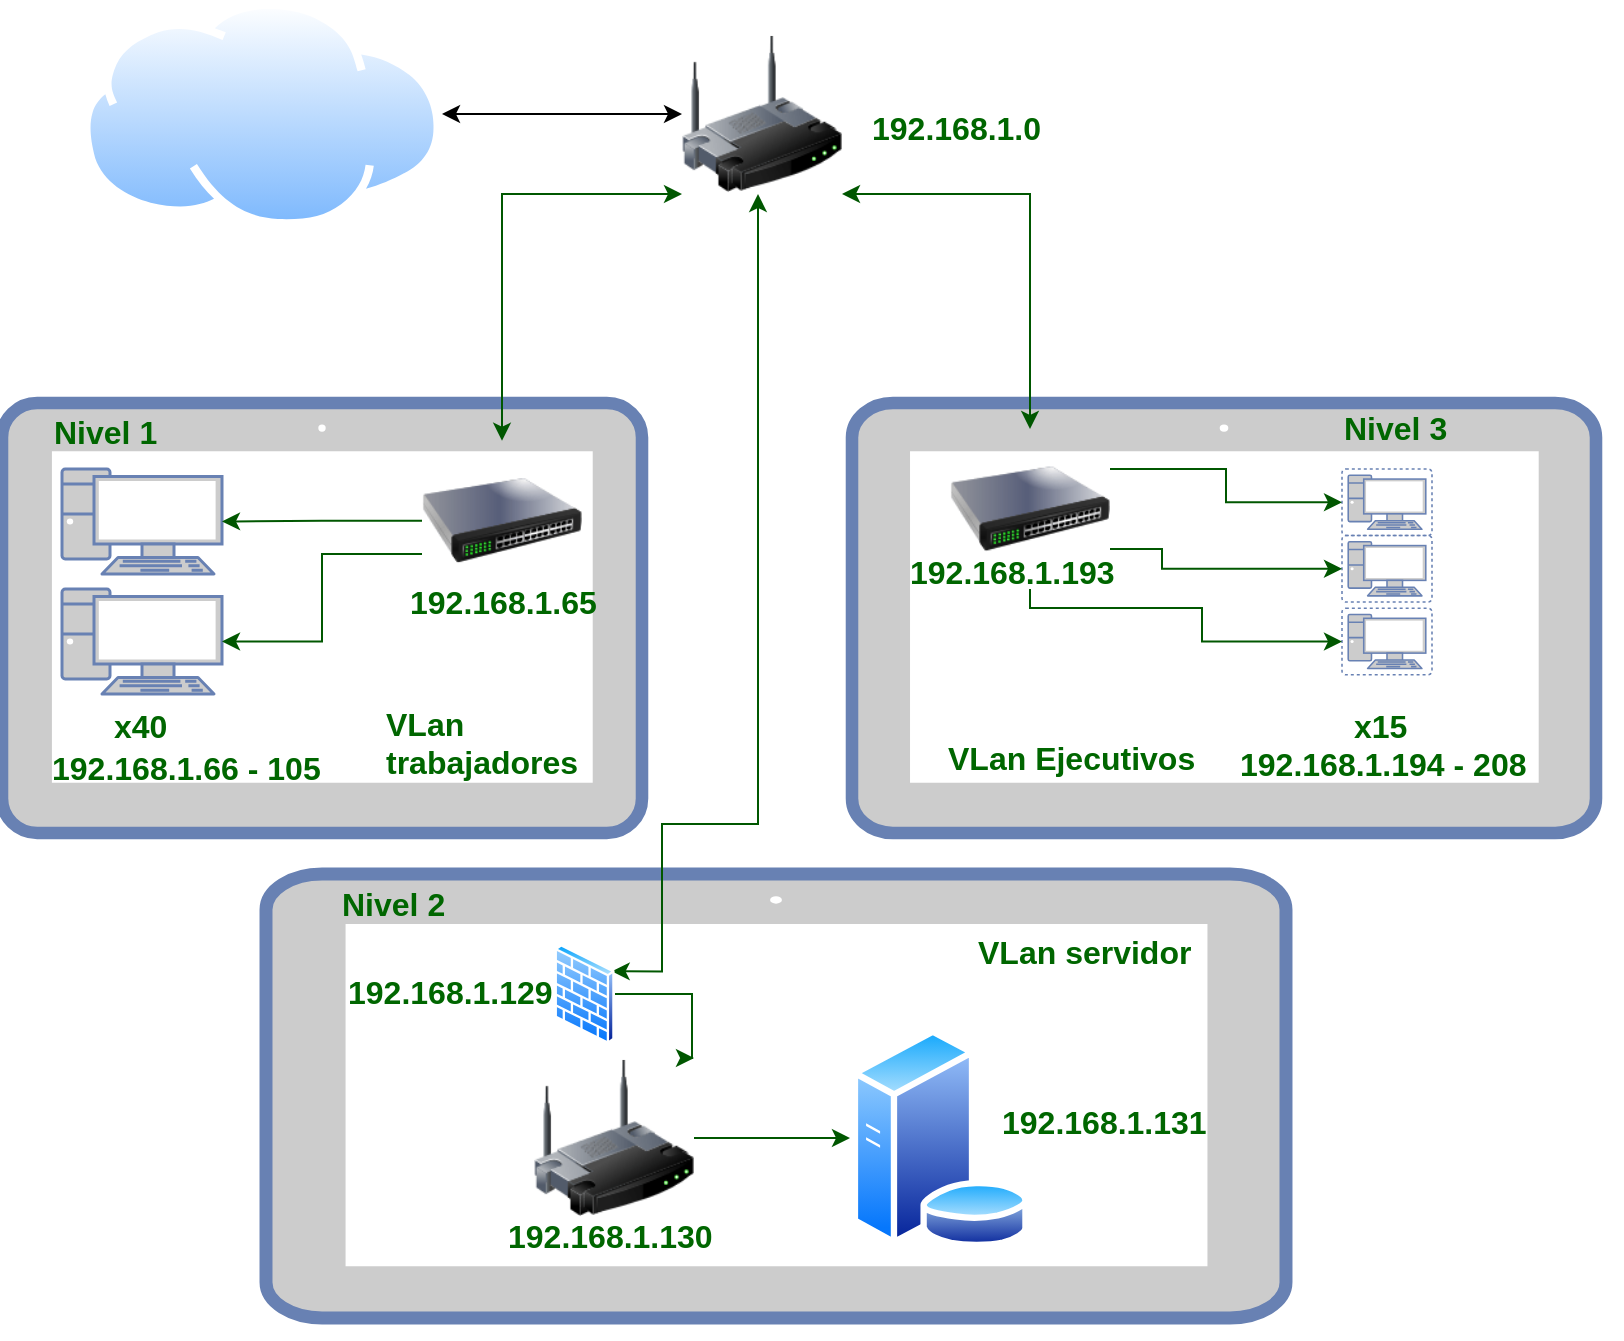 <mxfile version="22.1.2" type="device">
  <diagram name="Página-1" id="QuZyyrCrhARQ1hWNNE94">
    <mxGraphModel dx="1834" dy="836" grid="0" gridSize="10" guides="0" tooltips="1" connect="1" arrows="1" fold="1" page="0" pageScale="1" pageWidth="827" pageHeight="1169" math="0" shadow="0">
      <root>
        <mxCell id="0" />
        <mxCell id="1" parent="0" />
        <mxCell id="qKrjVf6IMfBTGjdHzuBY-12" style="edgeStyle=orthogonalEdgeStyle;rounded=0;orthogonalLoop=1;jettySize=auto;html=1;entryX=0;entryY=0.5;entryDx=0;entryDy=0;startArrow=classic;startFill=1;" parent="1" source="qKrjVf6IMfBTGjdHzuBY-8" target="qKrjVf6IMfBTGjdHzuBY-9" edge="1">
          <mxGeometry relative="1" as="geometry" />
        </mxCell>
        <mxCell id="qKrjVf6IMfBTGjdHzuBY-8" value="" style="image;aspect=fixed;perimeter=ellipsePerimeter;html=1;align=center;shadow=0;dashed=0;spacingTop=3;image=img/lib/active_directory/internet_cloud.svg;" parent="1" vertex="1">
          <mxGeometry x="-20" y="23.3" width="180" height="113.4" as="geometry" />
        </mxCell>
        <mxCell id="qKrjVf6IMfBTGjdHzuBY-9" value="" style="image;html=1;image=img/lib/clip_art/networking/Wireless_Router_128x128.png" parent="1" vertex="1">
          <mxGeometry x="280" y="40" width="80" height="80" as="geometry" />
        </mxCell>
        <mxCell id="qKrjVf6IMfBTGjdHzuBY-21" value="" style="fontColor=#0066CC;verticalAlign=top;verticalLabelPosition=bottom;labelPosition=center;align=center;html=1;outlineConnect=0;fillColor=#CCCCCC;strokeColor=#6881B3;gradientColor=none;gradientDirection=north;strokeWidth=2;shape=mxgraph.networks.tablet;" parent="1" vertex="1">
          <mxGeometry x="365" y="224.5" width="372" height="215" as="geometry" />
        </mxCell>
        <mxCell id="qKrjVf6IMfBTGjdHzuBY-20" value="" style="image;html=1;image=img/lib/clip_art/networking/Switch_128x128.png" parent="1" vertex="1">
          <mxGeometry x="414" y="237.5" width="80" height="80" as="geometry" />
        </mxCell>
        <mxCell id="qKrjVf6IMfBTGjdHzuBY-18" value="" style="fontColor=#0066CC;verticalAlign=top;verticalLabelPosition=bottom;labelPosition=center;align=center;html=1;outlineConnect=0;fillColor=#CCCCCC;strokeColor=#6881B3;gradientColor=none;gradientDirection=north;strokeWidth=2;shape=mxgraph.networks.virtual_pc;" parent="1" vertex="1">
          <mxGeometry x="610" y="257.5" width="45" height="33.26" as="geometry" />
        </mxCell>
        <mxCell id="qKrjVf6IMfBTGjdHzuBY-23" style="edgeStyle=orthogonalEdgeStyle;rounded=0;orthogonalLoop=1;jettySize=auto;html=1;entryX=0;entryY=0.5;entryDx=0;entryDy=0;entryPerimeter=0;fillColor=#008a00;strokeColor=#005700;exitX=1;exitY=0.25;exitDx=0;exitDy=0;" parent="1" target="qKrjVf6IMfBTGjdHzuBY-18" edge="1" source="qKrjVf6IMfBTGjdHzuBY-20">
          <mxGeometry relative="1" as="geometry">
            <mxPoint x="580" y="240" as="sourcePoint" />
          </mxGeometry>
        </mxCell>
        <mxCell id="qKrjVf6IMfBTGjdHzuBY-19" style="edgeStyle=orthogonalEdgeStyle;rounded=0;orthogonalLoop=1;jettySize=auto;html=1;entryX=0.5;entryY=0;entryDx=0;entryDy=0;fillColor=#008a00;strokeColor=#005700;exitX=1;exitY=1;exitDx=0;exitDy=0;startArrow=classic;startFill=1;" parent="1" source="qKrjVf6IMfBTGjdHzuBY-9" target="qKrjVf6IMfBTGjdHzuBY-20" edge="1">
          <mxGeometry relative="1" as="geometry">
            <mxPoint x="530" y="190" as="targetPoint" />
            <Array as="points">
              <mxPoint x="454" y="120" />
            </Array>
          </mxGeometry>
        </mxCell>
        <mxCell id="qKrjVf6IMfBTGjdHzuBY-25" value="" style="fontColor=#0066CC;verticalAlign=top;verticalLabelPosition=bottom;labelPosition=center;align=center;html=1;outlineConnect=0;fillColor=#CCCCCC;strokeColor=#6881B3;gradientColor=none;gradientDirection=north;strokeWidth=2;shape=mxgraph.networks.virtual_pc;" parent="1" vertex="1">
          <mxGeometry x="610" y="290.76" width="45" height="33.26" as="geometry" />
        </mxCell>
        <mxCell id="qKrjVf6IMfBTGjdHzuBY-26" value="" style="fontColor=#0066CC;verticalAlign=top;verticalLabelPosition=bottom;labelPosition=center;align=center;html=1;outlineConnect=0;fillColor=#CCCCCC;strokeColor=#6881B3;gradientColor=none;gradientDirection=north;strokeWidth=2;shape=mxgraph.networks.virtual_pc;" parent="1" vertex="1">
          <mxGeometry x="610" y="327.12" width="45" height="33.26" as="geometry" />
        </mxCell>
        <mxCell id="qKrjVf6IMfBTGjdHzuBY-28" style="edgeStyle=orthogonalEdgeStyle;rounded=0;orthogonalLoop=1;jettySize=auto;html=1;entryX=0;entryY=0.5;entryDx=0;entryDy=0;entryPerimeter=0;fillColor=#008a00;strokeColor=#005700;exitX=1;exitY=0.75;exitDx=0;exitDy=0;" parent="1" source="qKrjVf6IMfBTGjdHzuBY-20" target="qKrjVf6IMfBTGjdHzuBY-25" edge="1">
          <mxGeometry relative="1" as="geometry">
            <Array as="points">
              <mxPoint x="520" y="298" />
              <mxPoint x="520" y="307" />
            </Array>
            <mxPoint x="490" y="300" as="sourcePoint" />
          </mxGeometry>
        </mxCell>
        <mxCell id="qKrjVf6IMfBTGjdHzuBY-29" style="edgeStyle=orthogonalEdgeStyle;rounded=0;orthogonalLoop=1;jettySize=auto;html=1;entryX=0;entryY=0.5;entryDx=0;entryDy=0;entryPerimeter=0;fillColor=#008a00;strokeColor=#005700;" parent="1" source="qKrjVf6IMfBTGjdHzuBY-20" target="qKrjVf6IMfBTGjdHzuBY-26" edge="1">
          <mxGeometry relative="1" as="geometry">
            <Array as="points">
              <mxPoint x="540" y="327" />
            </Array>
          </mxGeometry>
        </mxCell>
        <mxCell id="qKrjVf6IMfBTGjdHzuBY-30" value="&lt;font size=&quot;1&quot; color=&quot;#006600&quot;&gt;&lt;b style=&quot;font-size: 16px;&quot;&gt;VLan Ejecutivos&lt;/b&gt;&lt;/font&gt;" style="text;strokeColor=none;fillColor=none;align=left;verticalAlign=top;spacingLeft=4;spacingRight=4;overflow=hidden;rotatable=0;points=[[0,0.5],[1,0.5]];portConstraint=eastwest;whiteSpace=wrap;html=1;" parent="1" vertex="1">
          <mxGeometry x="407" y="386" width="140" height="64" as="geometry" />
        </mxCell>
        <mxCell id="qKrjVf6IMfBTGjdHzuBY-32" value="" style="fontColor=#0066CC;verticalAlign=top;verticalLabelPosition=bottom;labelPosition=center;align=center;html=1;outlineConnect=0;fillColor=#CCCCCC;strokeColor=#6881B3;gradientColor=none;gradientDirection=north;strokeWidth=2;shape=mxgraph.networks.tablet;" parent="1" vertex="1">
          <mxGeometry x="-60" y="224.5" width="320" height="215" as="geometry" />
        </mxCell>
        <mxCell id="qKrjVf6IMfBTGjdHzuBY-10" value="" style="image;html=1;image=img/lib/clip_art/networking/Switch_128x128.png" parent="1" vertex="1">
          <mxGeometry x="150" y="243.37" width="80" height="80" as="geometry" />
        </mxCell>
        <mxCell id="qKrjVf6IMfBTGjdHzuBY-15" value="" style="fontColor=#0066CC;verticalAlign=top;verticalLabelPosition=bottom;labelPosition=center;align=center;html=1;outlineConnect=0;fillColor=#CCCCCC;strokeColor=#6881B3;gradientColor=none;gradientDirection=north;strokeWidth=2;shape=mxgraph.networks.pc;" parent="1" vertex="1">
          <mxGeometry x="-30" y="257.5" width="80" height="52.5" as="geometry" />
        </mxCell>
        <mxCell id="qKrjVf6IMfBTGjdHzuBY-13" style="edgeStyle=orthogonalEdgeStyle;rounded=0;orthogonalLoop=1;jettySize=auto;html=1;entryX=0.5;entryY=0;entryDx=0;entryDy=0;exitX=0;exitY=1;exitDx=0;exitDy=0;fillColor=#008a00;strokeColor=#005700;startArrow=classic;startFill=1;" parent="1" source="qKrjVf6IMfBTGjdHzuBY-9" target="qKrjVf6IMfBTGjdHzuBY-10" edge="1">
          <mxGeometry relative="1" as="geometry">
            <mxPoint x="250" y="140" as="sourcePoint" />
            <Array as="points">
              <mxPoint x="190" y="120" />
            </Array>
          </mxGeometry>
        </mxCell>
        <mxCell id="qKrjVf6IMfBTGjdHzuBY-33" value="&lt;font size=&quot;1&quot; color=&quot;#006600&quot;&gt;&lt;b style=&quot;font-size: 16px;&quot;&gt;VLan trabajadores&lt;/b&gt;&lt;/font&gt;" style="text;strokeColor=none;fillColor=none;align=left;verticalAlign=top;spacingLeft=4;spacingRight=4;overflow=hidden;rotatable=0;points=[[0,0.5],[1,0.5]];portConstraint=eastwest;whiteSpace=wrap;html=1;" parent="1" vertex="1">
          <mxGeometry x="126" y="369" width="140" height="64" as="geometry" />
        </mxCell>
        <mxCell id="qKrjVf6IMfBTGjdHzuBY-34" style="edgeStyle=orthogonalEdgeStyle;rounded=0;orthogonalLoop=1;jettySize=auto;html=1;entryX=1;entryY=0.5;entryDx=0;entryDy=0;entryPerimeter=0;fillColor=#008a00;strokeColor=#005700;" parent="1" source="qKrjVf6IMfBTGjdHzuBY-10" target="qKrjVf6IMfBTGjdHzuBY-15" edge="1">
          <mxGeometry relative="1" as="geometry" />
        </mxCell>
        <mxCell id="qKrjVf6IMfBTGjdHzuBY-35" value="" style="fontColor=#0066CC;verticalAlign=top;verticalLabelPosition=bottom;labelPosition=center;align=center;html=1;outlineConnect=0;fillColor=#CCCCCC;strokeColor=#6881B3;gradientColor=none;gradientDirection=north;strokeWidth=2;shape=mxgraph.networks.pc;" parent="1" vertex="1">
          <mxGeometry x="-30" y="317.5" width="80" height="52.5" as="geometry" />
        </mxCell>
        <mxCell id="qKrjVf6IMfBTGjdHzuBY-36" style="edgeStyle=orthogonalEdgeStyle;rounded=0;orthogonalLoop=1;jettySize=auto;html=1;entryX=1;entryY=0.5;entryDx=0;entryDy=0;entryPerimeter=0;fillColor=#008a00;strokeColor=#005700;" parent="1" source="qKrjVf6IMfBTGjdHzuBY-10" target="qKrjVf6IMfBTGjdHzuBY-35" edge="1">
          <mxGeometry relative="1" as="geometry">
            <Array as="points">
              <mxPoint x="100" y="300" />
              <mxPoint x="100" y="344" />
            </Array>
          </mxGeometry>
        </mxCell>
        <mxCell id="qKrjVf6IMfBTGjdHzuBY-37" value="" style="fontColor=#0066CC;verticalAlign=top;verticalLabelPosition=bottom;labelPosition=center;align=center;html=1;outlineConnect=0;fillColor=#CCCCCC;strokeColor=#6881B3;gradientColor=none;gradientDirection=north;strokeWidth=2;shape=mxgraph.networks.tablet;" parent="1" vertex="1">
          <mxGeometry x="72" y="460" width="510" height="222" as="geometry" />
        </mxCell>
        <mxCell id="qKrjVf6IMfBTGjdHzuBY-14" value="" style="image;aspect=fixed;perimeter=ellipsePerimeter;html=1;align=center;shadow=0;dashed=0;spacingTop=3;image=img/lib/active_directory/database_server.svg;" parent="1" vertex="1">
          <mxGeometry x="364" y="537" width="90.2" height="110" as="geometry" />
        </mxCell>
        <mxCell id="qKrjVf6IMfBTGjdHzuBY-16" style="edgeStyle=orthogonalEdgeStyle;rounded=0;orthogonalLoop=1;jettySize=auto;html=1;entryX=1;entryY=0.25;entryDx=0;entryDy=0;fillColor=#008a00;strokeColor=#005700;startArrow=classic;startFill=1;" parent="1" source="qKrjVf6IMfBTGjdHzuBY-9" target="auMn22SZFuDdVxwEHFvl-1" edge="1">
          <mxGeometry relative="1" as="geometry">
            <mxPoint x="320" y="360" as="targetPoint" />
            <Array as="points">
              <mxPoint x="318" y="435" />
              <mxPoint x="270" y="435" />
            </Array>
          </mxGeometry>
        </mxCell>
        <mxCell id="qKrjVf6IMfBTGjdHzuBY-38" value="&lt;font size=&quot;1&quot; color=&quot;#006600&quot;&gt;&lt;b style=&quot;font-size: 16px;&quot;&gt;VLan servidor&lt;/b&gt;&lt;/font&gt;" style="text;strokeColor=none;fillColor=none;align=left;verticalAlign=top;spacingLeft=4;spacingRight=4;overflow=hidden;rotatable=0;points=[[0,0.5],[1,0.5]];portConstraint=eastwest;whiteSpace=wrap;html=1;" parent="1" vertex="1">
          <mxGeometry x="422" y="483" width="140" height="64" as="geometry" />
        </mxCell>
        <mxCell id="qKrjVf6IMfBTGjdHzuBY-39" value="&lt;font size=&quot;1&quot; color=&quot;#006600&quot;&gt;&lt;b style=&quot;font-size: 16px;&quot;&gt;x40&lt;/b&gt;&lt;/font&gt;" style="text;strokeColor=none;fillColor=none;align=left;verticalAlign=top;spacingLeft=4;spacingRight=4;overflow=hidden;rotatable=0;points=[[0,0.5],[1,0.5]];portConstraint=eastwest;whiteSpace=wrap;html=1;" parent="1" vertex="1">
          <mxGeometry x="-10" y="370" width="140" height="64" as="geometry" />
        </mxCell>
        <mxCell id="qKrjVf6IMfBTGjdHzuBY-40" value="&lt;font size=&quot;1&quot; color=&quot;#006600&quot;&gt;&lt;b style=&quot;font-size: 16px;&quot;&gt;x15&lt;/b&gt;&lt;/font&gt;" style="text;strokeColor=none;fillColor=none;align=left;verticalAlign=top;spacingLeft=4;spacingRight=4;overflow=hidden;rotatable=0;points=[[0,0.5],[1,0.5]];portConstraint=eastwest;whiteSpace=wrap;html=1;" parent="1" vertex="1">
          <mxGeometry x="610" y="370" width="140" height="64" as="geometry" />
        </mxCell>
        <mxCell id="auMn22SZFuDdVxwEHFvl-2" style="edgeStyle=orthogonalEdgeStyle;rounded=0;orthogonalLoop=1;jettySize=auto;html=1;entryX=1;entryY=0;entryDx=0;entryDy=0;fillColor=#008a00;strokeColor=#005700;" edge="1" parent="1" source="auMn22SZFuDdVxwEHFvl-1" target="auMn22SZFuDdVxwEHFvl-3">
          <mxGeometry relative="1" as="geometry">
            <Array as="points">
              <mxPoint x="285" y="520" />
            </Array>
          </mxGeometry>
        </mxCell>
        <mxCell id="auMn22SZFuDdVxwEHFvl-1" value="" style="image;aspect=fixed;perimeter=ellipsePerimeter;html=1;align=center;shadow=0;dashed=0;spacingTop=3;image=img/lib/active_directory/firewall.svg;" vertex="1" parent="1">
          <mxGeometry x="216" y="495" width="30.5" height="50" as="geometry" />
        </mxCell>
        <mxCell id="auMn22SZFuDdVxwEHFvl-5" style="edgeStyle=orthogonalEdgeStyle;rounded=0;orthogonalLoop=1;jettySize=auto;html=1;entryX=0;entryY=0.5;entryDx=0;entryDy=0;fillColor=#008a00;strokeColor=#005700;" edge="1" parent="1" source="auMn22SZFuDdVxwEHFvl-3" target="qKrjVf6IMfBTGjdHzuBY-14">
          <mxGeometry relative="1" as="geometry" />
        </mxCell>
        <mxCell id="auMn22SZFuDdVxwEHFvl-3" value="" style="image;html=1;image=img/lib/clip_art/networking/Wireless_Router_128x128.png" vertex="1" parent="1">
          <mxGeometry x="206" y="552" width="80" height="80" as="geometry" />
        </mxCell>
        <mxCell id="auMn22SZFuDdVxwEHFvl-6" value="&lt;font size=&quot;1&quot; color=&quot;#006600&quot;&gt;&lt;b style=&quot;font-size: 16px;&quot;&gt;Nivel 1&lt;/b&gt;&lt;/font&gt;" style="text;strokeColor=none;fillColor=none;align=left;verticalAlign=top;spacingLeft=4;spacingRight=4;overflow=hidden;rotatable=0;points=[[0,0.5],[1,0.5]];portConstraint=eastwest;whiteSpace=wrap;html=1;" vertex="1" parent="1">
          <mxGeometry x="-40" y="223" width="140" height="64" as="geometry" />
        </mxCell>
        <mxCell id="auMn22SZFuDdVxwEHFvl-7" value="&lt;font size=&quot;1&quot; color=&quot;#006600&quot;&gt;&lt;b style=&quot;font-size: 16px;&quot;&gt;Nivel 2&lt;/b&gt;&lt;/font&gt;" style="text;strokeColor=none;fillColor=none;align=left;verticalAlign=top;spacingLeft=4;spacingRight=4;overflow=hidden;rotatable=0;points=[[0,0.5],[1,0.5]];portConstraint=eastwest;whiteSpace=wrap;html=1;" vertex="1" parent="1">
          <mxGeometry x="104" y="459" width="140" height="64" as="geometry" />
        </mxCell>
        <mxCell id="auMn22SZFuDdVxwEHFvl-9" value="&lt;font size=&quot;1&quot; color=&quot;#006600&quot;&gt;&lt;b style=&quot;font-size: 16px;&quot;&gt;Nivel 3&lt;/b&gt;&lt;/font&gt;" style="text;strokeColor=none;fillColor=none;align=left;verticalAlign=top;spacingLeft=4;spacingRight=4;overflow=hidden;rotatable=0;points=[[0,0.5],[1,0.5]];portConstraint=eastwest;whiteSpace=wrap;html=1;" vertex="1" parent="1">
          <mxGeometry x="605" y="221" width="140" height="64" as="geometry" />
        </mxCell>
        <mxCell id="auMn22SZFuDdVxwEHFvl-13" value="&lt;font size=&quot;1&quot; color=&quot;#006600&quot;&gt;&lt;b style=&quot;font-size: 16px;&quot;&gt;192.168.1.66 - 105&lt;/b&gt;&lt;/font&gt;" style="text;strokeColor=none;fillColor=none;align=left;verticalAlign=top;spacingLeft=4;spacingRight=4;overflow=hidden;rotatable=0;points=[[0,0.5],[1,0.5]];portConstraint=eastwest;whiteSpace=wrap;html=1;" vertex="1" parent="1">
          <mxGeometry x="-41" y="391" width="165" height="64" as="geometry" />
        </mxCell>
        <mxCell id="auMn22SZFuDdVxwEHFvl-14" value="&lt;font size=&quot;1&quot; color=&quot;#006600&quot;&gt;&lt;b style=&quot;font-size: 16px;&quot;&gt;192.168.1.0&lt;/b&gt;&lt;/font&gt;" style="text;strokeColor=none;fillColor=none;align=left;verticalAlign=top;spacingLeft=4;spacingRight=4;overflow=hidden;rotatable=0;points=[[0,0.5],[1,0.5]];portConstraint=eastwest;whiteSpace=wrap;html=1;" vertex="1" parent="1">
          <mxGeometry x="369" y="71" width="140" height="64" as="geometry" />
        </mxCell>
        <mxCell id="auMn22SZFuDdVxwEHFvl-15" value="&lt;font size=&quot;1&quot; color=&quot;#006600&quot;&gt;&lt;b style=&quot;font-size: 16px;&quot;&gt;192.168.1.65&lt;/b&gt;&lt;/font&gt;" style="text;strokeColor=none;fillColor=none;align=left;verticalAlign=top;spacingLeft=4;spacingRight=4;overflow=hidden;rotatable=0;points=[[0,0.5],[1,0.5]];portConstraint=eastwest;whiteSpace=wrap;html=1;" vertex="1" parent="1">
          <mxGeometry x="138" y="308" width="140" height="64" as="geometry" />
        </mxCell>
        <mxCell id="auMn22SZFuDdVxwEHFvl-16" value="&lt;font size=&quot;1&quot; color=&quot;#006600&quot;&gt;&lt;b style=&quot;font-size: 16px;&quot;&gt;192.168.1.130&lt;/b&gt;&lt;/font&gt;" style="text;strokeColor=none;fillColor=none;align=left;verticalAlign=top;spacingLeft=4;spacingRight=4;overflow=hidden;rotatable=0;points=[[0,0.5],[1,0.5]];portConstraint=eastwest;whiteSpace=wrap;html=1;" vertex="1" parent="1">
          <mxGeometry x="187" y="625" width="140" height="64" as="geometry" />
        </mxCell>
        <mxCell id="auMn22SZFuDdVxwEHFvl-17" value="&lt;font size=&quot;1&quot; color=&quot;#006600&quot;&gt;&lt;b style=&quot;font-size: 16px;&quot;&gt;192.168.1.129&lt;/b&gt;&lt;/font&gt;" style="text;strokeColor=none;fillColor=none;align=left;verticalAlign=top;spacingLeft=4;spacingRight=4;overflow=hidden;rotatable=0;points=[[0,0.5],[1,0.5]];portConstraint=eastwest;whiteSpace=wrap;html=1;" vertex="1" parent="1">
          <mxGeometry x="107" y="503" width="140" height="64" as="geometry" />
        </mxCell>
        <mxCell id="auMn22SZFuDdVxwEHFvl-18" value="&lt;font size=&quot;1&quot; color=&quot;#006600&quot;&gt;&lt;b style=&quot;font-size: 16px;&quot;&gt;192.168.1.131&lt;/b&gt;&lt;/font&gt;" style="text;strokeColor=none;fillColor=none;align=left;verticalAlign=top;spacingLeft=4;spacingRight=4;overflow=hidden;rotatable=0;points=[[0,0.5],[1,0.5]];portConstraint=eastwest;whiteSpace=wrap;html=1;" vertex="1" parent="1">
          <mxGeometry x="434" y="568" width="140" height="64" as="geometry" />
        </mxCell>
        <mxCell id="auMn22SZFuDdVxwEHFvl-19" value="&lt;font size=&quot;1&quot; color=&quot;#006600&quot;&gt;&lt;b style=&quot;font-size: 16px;&quot;&gt;192.168.1.193&lt;/b&gt;&lt;/font&gt;" style="text;strokeColor=none;fillColor=none;align=left;verticalAlign=top;spacingLeft=4;spacingRight=4;overflow=hidden;rotatable=0;points=[[0,0.5],[1,0.5]];portConstraint=eastwest;whiteSpace=wrap;html=1;" vertex="1" parent="1">
          <mxGeometry x="388" y="293" width="140" height="64" as="geometry" />
        </mxCell>
        <mxCell id="auMn22SZFuDdVxwEHFvl-21" value="&lt;font size=&quot;1&quot; color=&quot;#006600&quot;&gt;&lt;b style=&quot;font-size: 16px;&quot;&gt;192.168.1.194 - 208&lt;/b&gt;&lt;/font&gt;" style="text;strokeColor=none;fillColor=none;align=left;verticalAlign=top;spacingLeft=4;spacingRight=4;overflow=hidden;rotatable=0;points=[[0,0.5],[1,0.5]];portConstraint=eastwest;whiteSpace=wrap;html=1;" vertex="1" parent="1">
          <mxGeometry x="553" y="389" width="166" height="64" as="geometry" />
        </mxCell>
      </root>
    </mxGraphModel>
  </diagram>
</mxfile>
